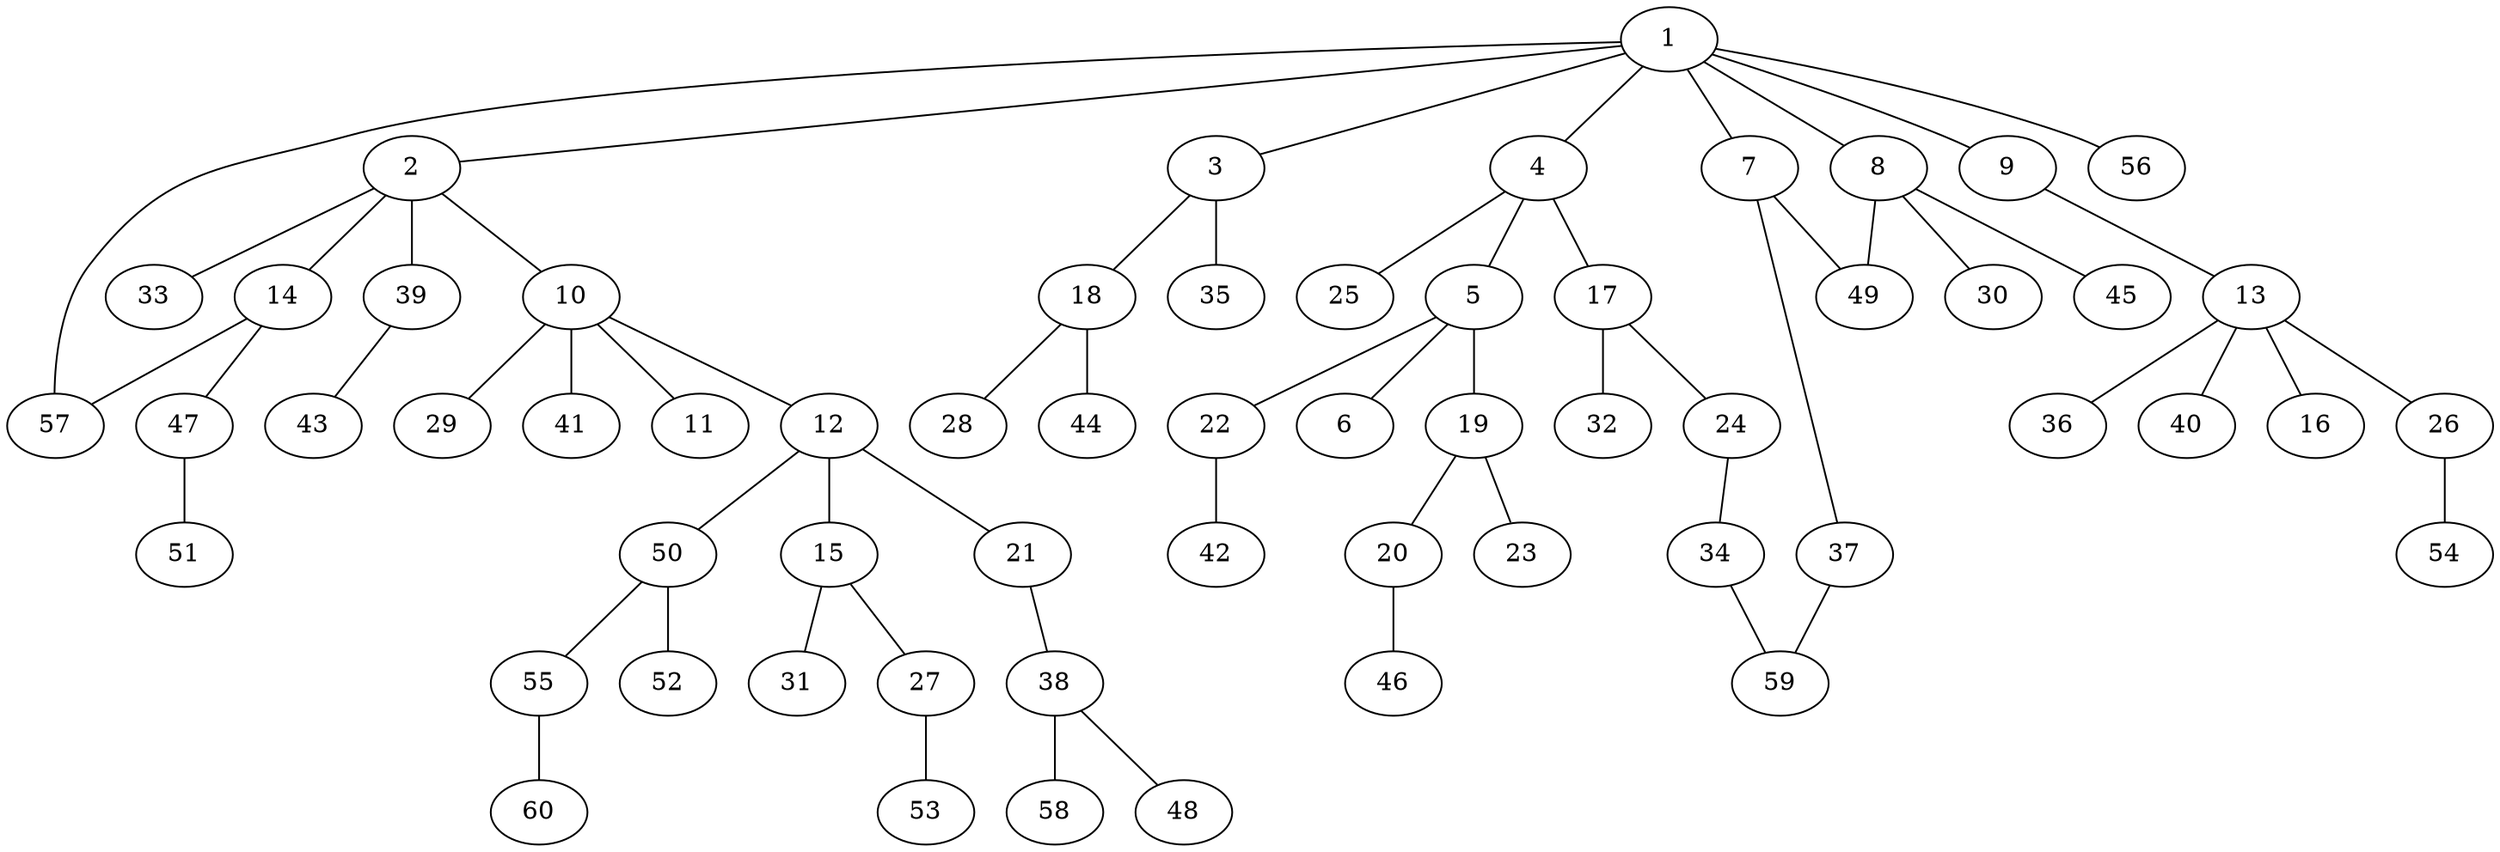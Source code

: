 graph graphname {1--2
1--3
1--4
1--7
1--8
1--9
1--56
1--57
2--10
2--14
2--33
2--39
3--18
3--35
4--5
4--17
4--25
5--6
5--19
5--22
7--37
7--49
8--30
8--45
8--49
9--13
10--11
10--12
10--29
10--41
12--15
12--21
12--50
13--16
13--26
13--36
13--40
14--47
14--57
15--27
15--31
17--24
17--32
18--28
18--44
19--20
19--23
20--46
21--38
22--42
24--34
26--54
27--53
34--59
37--59
38--48
38--58
39--43
47--51
50--52
50--55
55--60
}